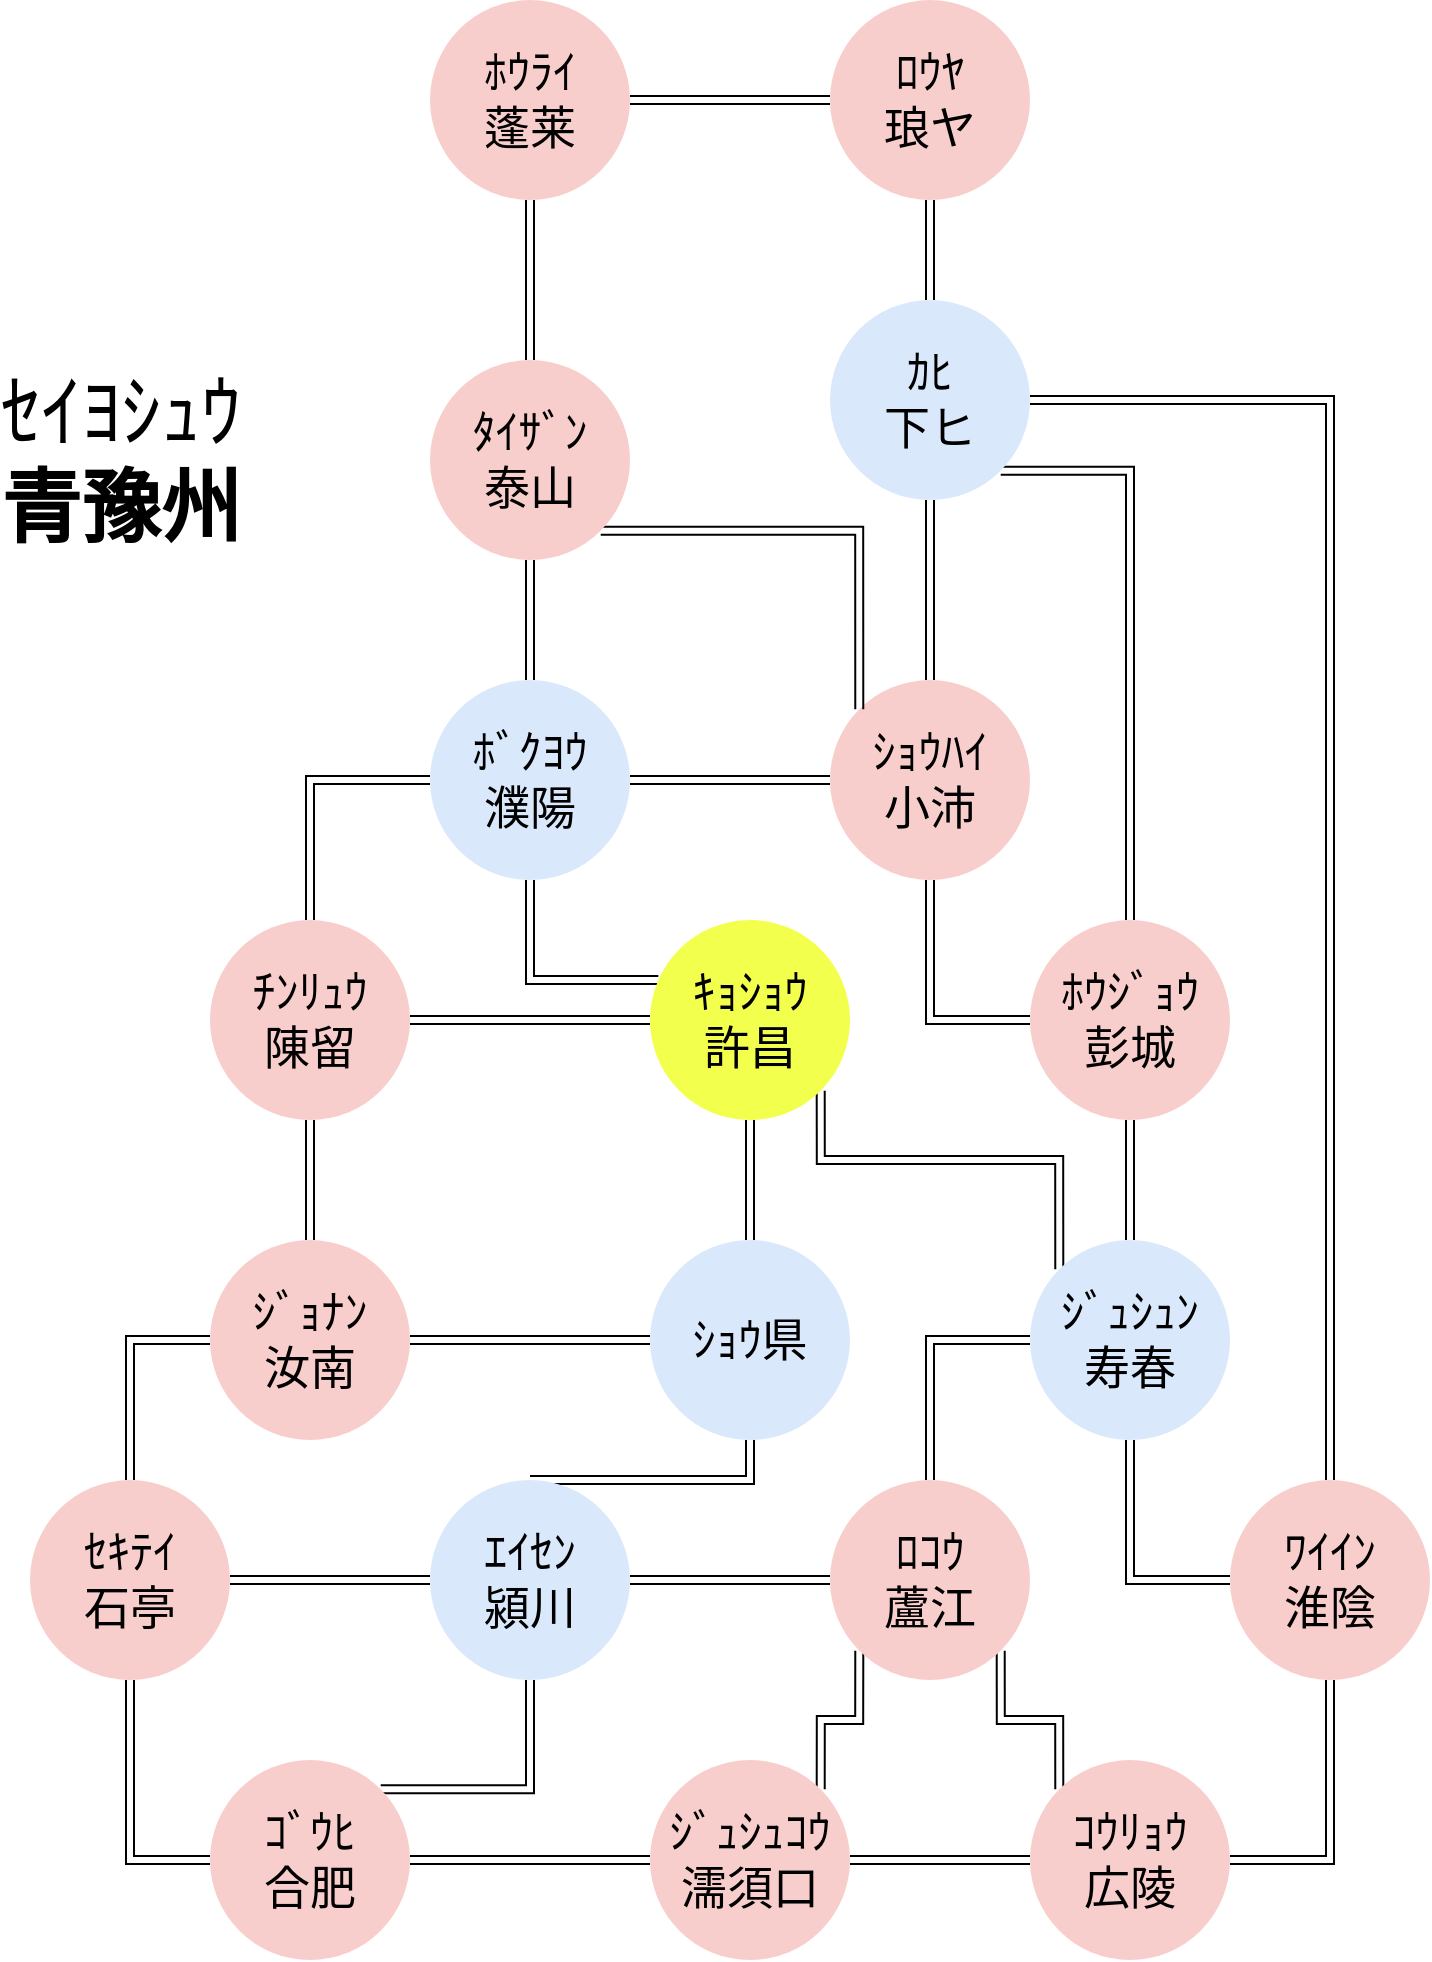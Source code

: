 <mxfile version="15.3.1" type="device"><diagram id="1eK4CfY0w5gUyLuzLvkL" name="Page-1"><mxGraphModel dx="1924" dy="1066" grid="1" gridSize="10" guides="1" tooltips="1" connect="1" arrows="1" fold="1" page="1" pageScale="1" pageWidth="3300" pageHeight="2339" math="0" shadow="0"><root><mxCell id="0"/><mxCell id="1" parent="0"/><mxCell id="Qp-iUQaq_wgZ0Uwwx0D0-1" value="&lt;font&gt;ｾｲﾖｼｭｳ&lt;br style=&quot;font-size: 40px&quot;&gt;&lt;b&gt;青豫州&lt;/b&gt;&lt;/font&gt;" style="text;html=1;align=center;verticalAlign=middle;resizable=0;points=[];autosize=1;strokeColor=none;fillColor=none;fontSize=40;horizontal=1;fontFamily=Georgia;" parent="1" vertex="1"><mxGeometry x="340" y="405" width="110" height="130" as="geometry"/></mxCell><mxCell id="Qp-iUQaq_wgZ0Uwwx0D0-35" style="edgeStyle=orthogonalEdgeStyle;shape=link;rounded=0;orthogonalLoop=1;jettySize=auto;html=1;entryX=0.5;entryY=1;entryDx=0;entryDy=0;" parent="1" source="Qp-iUQaq_wgZ0Uwwx0D0-2" target="Qp-iUQaq_wgZ0Uwwx0D0-6" edge="1"><mxGeometry relative="1" as="geometry"><Array as="points"><mxPoint x="600" y="730"/></Array></mxGeometry></mxCell><mxCell id="Qp-iUQaq_wgZ0Uwwx0D0-40" style="edgeStyle=orthogonalEdgeStyle;shape=link;rounded=0;orthogonalLoop=1;jettySize=auto;html=1;entryX=0.5;entryY=0;entryDx=0;entryDy=0;" parent="1" source="Qp-iUQaq_wgZ0Uwwx0D0-2" target="Qp-iUQaq_wgZ0Uwwx0D0-7" edge="1"><mxGeometry relative="1" as="geometry"/></mxCell><mxCell id="Qp-iUQaq_wgZ0Uwwx0D0-41" style="edgeStyle=orthogonalEdgeStyle;shape=link;rounded=0;orthogonalLoop=1;jettySize=auto;html=1;exitX=1;exitY=1;exitDx=0;exitDy=0;entryX=0;entryY=0;entryDx=0;entryDy=0;" parent="1" source="Qp-iUQaq_wgZ0Uwwx0D0-2" target="Qp-iUQaq_wgZ0Uwwx0D0-8" edge="1"><mxGeometry relative="1" as="geometry"><Array as="points"><mxPoint x="745" y="820"/><mxPoint x="865" y="820"/></Array></mxGeometry></mxCell><mxCell id="Qp-iUQaq_wgZ0Uwwx0D0-2" value="ｷｮｼｮｳ&lt;br&gt;許昌" style="ellipse;whiteSpace=wrap;html=1;aspect=fixed;fillColor=#F3FF4D;strokeColor=none;fontSize=23;fontStyle=0;strokeWidth=1;shadow=0;sketch=0;" parent="1" vertex="1"><mxGeometry x="660" y="700" width="100" height="100" as="geometry"/></mxCell><mxCell id="Qp-iUQaq_wgZ0Uwwx0D0-24" style="edgeStyle=orthogonalEdgeStyle;shape=link;rounded=0;orthogonalLoop=1;jettySize=auto;html=1;" parent="1" source="Qp-iUQaq_wgZ0Uwwx0D0-3" target="Qp-iUQaq_wgZ0Uwwx0D0-11" edge="1"><mxGeometry relative="1" as="geometry"/></mxCell><mxCell id="Qp-iUQaq_wgZ0Uwwx0D0-28" value="" style="edgeStyle=orthogonalEdgeStyle;shape=link;rounded=0;orthogonalLoop=1;jettySize=auto;html=1;" parent="1" source="Qp-iUQaq_wgZ0Uwwx0D0-3" target="Qp-iUQaq_wgZ0Uwwx0D0-15" edge="1"><mxGeometry relative="1" as="geometry"/></mxCell><mxCell id="Qp-iUQaq_wgZ0Uwwx0D0-29" style="edgeStyle=orthogonalEdgeStyle;shape=link;rounded=0;orthogonalLoop=1;jettySize=auto;html=1;exitX=1;exitY=1;exitDx=0;exitDy=0;entryX=0.5;entryY=0;entryDx=0;entryDy=0;" parent="1" source="Qp-iUQaq_wgZ0Uwwx0D0-3" target="Qp-iUQaq_wgZ0Uwwx0D0-14" edge="1"><mxGeometry relative="1" as="geometry"><Array as="points"><mxPoint x="900" y="475"/></Array></mxGeometry></mxCell><mxCell id="Qp-iUQaq_wgZ0Uwwx0D0-3" value="ｶﾋ&lt;br&gt;下ヒ" style="ellipse;whiteSpace=wrap;html=1;aspect=fixed;fillColor=#dae8fc;strokeColor=none;fontSize=23;fontStyle=0;sketch=0;shadow=0;" parent="1" vertex="1"><mxGeometry x="750" y="390" width="100" height="100" as="geometry"/></mxCell><mxCell id="Qp-iUQaq_wgZ0Uwwx0D0-23" value="" style="edgeStyle=orthogonalEdgeStyle;shape=link;rounded=0;orthogonalLoop=1;jettySize=auto;html=1;" parent="1" source="Qp-iUQaq_wgZ0Uwwx0D0-4" target="Qp-iUQaq_wgZ0Uwwx0D0-3" edge="1"><mxGeometry relative="1" as="geometry"/></mxCell><mxCell id="Qp-iUQaq_wgZ0Uwwx0D0-4" value="ﾛｳﾔ&lt;br&gt;琅ヤ" style="ellipse;whiteSpace=wrap;html=1;aspect=fixed;fillColor=#f8cecc;strokeColor=none;fontSize=23;fontStyle=0;sketch=0;shadow=0;" parent="1" vertex="1"><mxGeometry x="750" y="240" width="100" height="100" as="geometry"/></mxCell><mxCell id="Qp-iUQaq_wgZ0Uwwx0D0-43" style="edgeStyle=orthogonalEdgeStyle;shape=link;rounded=0;orthogonalLoop=1;jettySize=auto;html=1;entryX=0.5;entryY=1;entryDx=0;entryDy=0;" parent="1" source="Qp-iUQaq_wgZ0Uwwx0D0-5" target="Qp-iUQaq_wgZ0Uwwx0D0-7" edge="1"><mxGeometry relative="1" as="geometry"><Array as="points"><mxPoint x="710" y="980"/></Array></mxGeometry></mxCell><mxCell id="Qp-iUQaq_wgZ0Uwwx0D0-46" value="" style="edgeStyle=orthogonalEdgeStyle;shape=link;rounded=0;orthogonalLoop=1;jettySize=auto;html=1;" parent="1" source="Qp-iUQaq_wgZ0Uwwx0D0-5" target="Qp-iUQaq_wgZ0Uwwx0D0-18" edge="1"><mxGeometry relative="1" as="geometry"/></mxCell><mxCell id="IXil75HTticLhJSCTXwk-1" style="edgeStyle=orthogonalEdgeStyle;shape=link;rounded=0;orthogonalLoop=1;jettySize=auto;html=1;" edge="1" parent="1" source="Qp-iUQaq_wgZ0Uwwx0D0-5" target="Qp-iUQaq_wgZ0Uwwx0D0-13"><mxGeometry relative="1" as="geometry"/></mxCell><mxCell id="Qp-iUQaq_wgZ0Uwwx0D0-5" value="ｴｲｾﾝ&lt;br&gt;潁川" style="ellipse;whiteSpace=wrap;html=1;aspect=fixed;fillColor=#dae8fc;strokeColor=none;fontSize=23;fontStyle=0;sketch=0;shadow=0;" parent="1" vertex="1"><mxGeometry x="550" y="980" width="100" height="100" as="geometry"/></mxCell><mxCell id="Qp-iUQaq_wgZ0Uwwx0D0-31" value="" style="edgeStyle=orthogonalEdgeStyle;shape=link;rounded=0;orthogonalLoop=1;jettySize=auto;html=1;" parent="1" source="Qp-iUQaq_wgZ0Uwwx0D0-6" target="Qp-iUQaq_wgZ0Uwwx0D0-15" edge="1"><mxGeometry relative="1" as="geometry"/></mxCell><mxCell id="Qp-iUQaq_wgZ0Uwwx0D0-32" style="edgeStyle=orthogonalEdgeStyle;shape=link;rounded=0;orthogonalLoop=1;jettySize=auto;html=1;" parent="1" source="Qp-iUQaq_wgZ0Uwwx0D0-6" target="Qp-iUQaq_wgZ0Uwwx0D0-20" edge="1"><mxGeometry relative="1" as="geometry"/></mxCell><mxCell id="Qp-iUQaq_wgZ0Uwwx0D0-6" value="ﾎﾞｸﾖｳ&lt;br&gt;濮陽" style="ellipse;whiteSpace=wrap;html=1;aspect=fixed;fillColor=#dae8fc;strokeColor=none;fontSize=23;fontStyle=0;sketch=0;shadow=0;" parent="1" vertex="1"><mxGeometry x="550" y="580" width="100" height="100" as="geometry"/></mxCell><mxCell id="Qp-iUQaq_wgZ0Uwwx0D0-7" value="ｼｮｳ県" style="ellipse;whiteSpace=wrap;html=1;aspect=fixed;fillColor=#dae8fc;strokeColor=none;fontSize=23;fontStyle=0;sketch=0;shadow=0;" parent="1" vertex="1"><mxGeometry x="660" y="860" width="100" height="100" as="geometry"/></mxCell><mxCell id="Qp-iUQaq_wgZ0Uwwx0D0-59" style="edgeStyle=orthogonalEdgeStyle;shape=link;rounded=0;orthogonalLoop=1;jettySize=auto;html=1;entryX=0;entryY=0.5;entryDx=0;entryDy=0;" parent="1" source="Qp-iUQaq_wgZ0Uwwx0D0-8" target="Qp-iUQaq_wgZ0Uwwx0D0-11" edge="1"><mxGeometry relative="1" as="geometry"/></mxCell><mxCell id="Qp-iUQaq_wgZ0Uwwx0D0-8" value="ｼﾞｭｼｭﾝ&lt;br&gt;寿春" style="ellipse;whiteSpace=wrap;html=1;aspect=fixed;fillColor=#dae8fc;strokeColor=none;fontSize=23;fontStyle=0;sketch=0;shadow=0;" parent="1" vertex="1"><mxGeometry x="850" y="860" width="100" height="100" as="geometry"/></mxCell><mxCell id="Qp-iUQaq_wgZ0Uwwx0D0-22" value="" style="edgeStyle=orthogonalEdgeStyle;rounded=0;orthogonalLoop=1;jettySize=auto;html=1;shape=link;" parent="1" source="Qp-iUQaq_wgZ0Uwwx0D0-9" target="Qp-iUQaq_wgZ0Uwwx0D0-4" edge="1"><mxGeometry relative="1" as="geometry"/></mxCell><mxCell id="Qp-iUQaq_wgZ0Uwwx0D0-25" value="" style="edgeStyle=orthogonalEdgeStyle;shape=link;rounded=0;orthogonalLoop=1;jettySize=auto;html=1;" parent="1" source="Qp-iUQaq_wgZ0Uwwx0D0-9" target="Qp-iUQaq_wgZ0Uwwx0D0-16" edge="1"><mxGeometry relative="1" as="geometry"/></mxCell><mxCell id="Qp-iUQaq_wgZ0Uwwx0D0-9" value="ﾎｳﾗｲ&lt;br&gt;蓬莱" style="ellipse;whiteSpace=wrap;html=1;aspect=fixed;fillColor=#f8cecc;strokeColor=none;fontSize=23;fontStyle=0;sketch=0;shadow=0;" parent="1" vertex="1"><mxGeometry x="550" y="240" width="100" height="100" as="geometry"/></mxCell><mxCell id="Qp-iUQaq_wgZ0Uwwx0D0-55" style="edgeStyle=orthogonalEdgeStyle;shape=link;rounded=0;orthogonalLoop=1;jettySize=auto;html=1;exitX=0;exitY=0;exitDx=0;exitDy=0;entryX=1;entryY=1;entryDx=0;entryDy=0;" parent="1" source="Qp-iUQaq_wgZ0Uwwx0D0-10" target="Qp-iUQaq_wgZ0Uwwx0D0-13" edge="1"><mxGeometry relative="1" as="geometry"/></mxCell><mxCell id="Qp-iUQaq_wgZ0Uwwx0D0-10" value="ｺｳﾘｮｳ&lt;br&gt;広陵" style="ellipse;whiteSpace=wrap;html=1;aspect=fixed;fillColor=#f8cecc;strokeColor=none;fontSize=23;fontStyle=0;sketch=0;shadow=0;" parent="1" vertex="1"><mxGeometry x="850" y="1120" width="100" height="100" as="geometry"/></mxCell><mxCell id="Qp-iUQaq_wgZ0Uwwx0D0-56" style="edgeStyle=orthogonalEdgeStyle;shape=link;rounded=0;orthogonalLoop=1;jettySize=auto;html=1;entryX=1;entryY=0.5;entryDx=0;entryDy=0;" parent="1" source="Qp-iUQaq_wgZ0Uwwx0D0-11" target="Qp-iUQaq_wgZ0Uwwx0D0-10" edge="1"><mxGeometry relative="1" as="geometry"/></mxCell><mxCell id="Qp-iUQaq_wgZ0Uwwx0D0-11" value="ﾜｲｲﾝ&lt;br&gt;淮陰" style="ellipse;whiteSpace=wrap;html=1;aspect=fixed;fillColor=#f8cecc;strokeColor=none;fontSize=23;fontStyle=0;sketch=0;shadow=0;" parent="1" vertex="1"><mxGeometry x="950" y="980" width="100" height="100" as="geometry"/></mxCell><mxCell id="Qp-iUQaq_wgZ0Uwwx0D0-51" style="edgeStyle=orthogonalEdgeStyle;shape=link;rounded=0;orthogonalLoop=1;jettySize=auto;html=1;entryX=0;entryY=0.5;entryDx=0;entryDy=0;" parent="1" source="Qp-iUQaq_wgZ0Uwwx0D0-12" target="Qp-iUQaq_wgZ0Uwwx0D0-10" edge="1"><mxGeometry relative="1" as="geometry"/></mxCell><mxCell id="Qp-iUQaq_wgZ0Uwwx0D0-54" style="edgeStyle=orthogonalEdgeStyle;shape=link;rounded=0;orthogonalLoop=1;jettySize=auto;html=1;exitX=1;exitY=0;exitDx=0;exitDy=0;entryX=0;entryY=1;entryDx=0;entryDy=0;" parent="1" source="Qp-iUQaq_wgZ0Uwwx0D0-12" target="Qp-iUQaq_wgZ0Uwwx0D0-13" edge="1"><mxGeometry relative="1" as="geometry"/></mxCell><mxCell id="Qp-iUQaq_wgZ0Uwwx0D0-12" value="ｼﾞｭｼｭｺｳ&lt;br&gt;濡須口" style="ellipse;whiteSpace=wrap;html=1;aspect=fixed;fillColor=#f8cecc;strokeColor=none;fontSize=23;fontStyle=0;sketch=0;shadow=0;" parent="1" vertex="1"><mxGeometry x="660" y="1120" width="100" height="100" as="geometry"/></mxCell><mxCell id="Qp-iUQaq_wgZ0Uwwx0D0-58" style="edgeStyle=orthogonalEdgeStyle;shape=link;rounded=0;orthogonalLoop=1;jettySize=auto;html=1;entryX=0;entryY=0.5;entryDx=0;entryDy=0;" parent="1" source="Qp-iUQaq_wgZ0Uwwx0D0-13" target="Qp-iUQaq_wgZ0Uwwx0D0-8" edge="1"><mxGeometry relative="1" as="geometry"/></mxCell><mxCell id="Qp-iUQaq_wgZ0Uwwx0D0-13" value="ﾛｺｳ&lt;br&gt;蘆江" style="ellipse;whiteSpace=wrap;html=1;aspect=fixed;fillColor=#f8cecc;strokeColor=none;fontSize=23;fontStyle=0;sketch=0;shadow=0;" parent="1" vertex="1"><mxGeometry x="750" y="980" width="100" height="100" as="geometry"/></mxCell><mxCell id="Qp-iUQaq_wgZ0Uwwx0D0-42" style="edgeStyle=orthogonalEdgeStyle;shape=link;rounded=0;orthogonalLoop=1;jettySize=auto;html=1;entryX=0.5;entryY=0;entryDx=0;entryDy=0;" parent="1" source="Qp-iUQaq_wgZ0Uwwx0D0-14" target="Qp-iUQaq_wgZ0Uwwx0D0-8" edge="1"><mxGeometry relative="1" as="geometry"/></mxCell><mxCell id="Qp-iUQaq_wgZ0Uwwx0D0-14" value="ﾎｳｼﾞｮｳ&lt;br&gt;彭城" style="ellipse;whiteSpace=wrap;html=1;aspect=fixed;fillColor=#f8cecc;strokeColor=none;fontSize=23;fontStyle=0;sketch=0;shadow=0;" parent="1" vertex="1"><mxGeometry x="850" y="700" width="100" height="100" as="geometry"/></mxCell><mxCell id="Qp-iUQaq_wgZ0Uwwx0D0-33" style="edgeStyle=orthogonalEdgeStyle;shape=link;rounded=0;orthogonalLoop=1;jettySize=auto;html=1;entryX=0;entryY=0.5;entryDx=0;entryDy=0;" parent="1" source="Qp-iUQaq_wgZ0Uwwx0D0-15" target="Qp-iUQaq_wgZ0Uwwx0D0-14" edge="1"><mxGeometry relative="1" as="geometry"/></mxCell><mxCell id="Qp-iUQaq_wgZ0Uwwx0D0-15" value="ｼｮｳﾊｲ&lt;br&gt;小沛" style="ellipse;whiteSpace=wrap;html=1;aspect=fixed;fillColor=#f8cecc;strokeColor=none;fontSize=23;fontStyle=0;sketch=0;shadow=0;" parent="1" vertex="1"><mxGeometry x="750" y="580" width="100" height="100" as="geometry"/></mxCell><mxCell id="Qp-iUQaq_wgZ0Uwwx0D0-26" value="" style="edgeStyle=orthogonalEdgeStyle;shape=link;rounded=0;orthogonalLoop=1;jettySize=auto;html=1;" parent="1" source="Qp-iUQaq_wgZ0Uwwx0D0-16" target="Qp-iUQaq_wgZ0Uwwx0D0-6" edge="1"><mxGeometry relative="1" as="geometry"/></mxCell><mxCell id="Qp-iUQaq_wgZ0Uwwx0D0-30" style="edgeStyle=orthogonalEdgeStyle;shape=link;rounded=0;orthogonalLoop=1;jettySize=auto;html=1;exitX=1;exitY=1;exitDx=0;exitDy=0;entryX=0;entryY=0;entryDx=0;entryDy=0;" parent="1" source="Qp-iUQaq_wgZ0Uwwx0D0-16" target="Qp-iUQaq_wgZ0Uwwx0D0-15" edge="1"><mxGeometry relative="1" as="geometry"><Array as="points"><mxPoint x="765" y="505"/></Array></mxGeometry></mxCell><mxCell id="Qp-iUQaq_wgZ0Uwwx0D0-16" value="ﾀｲｻﾞﾝ&lt;br&gt;泰山" style="ellipse;whiteSpace=wrap;html=1;aspect=fixed;fillColor=#f8cecc;strokeColor=none;fontSize=23;fontStyle=0;sketch=0;shadow=0;" parent="1" vertex="1"><mxGeometry x="550" y="420" width="100" height="100" as="geometry"/></mxCell><mxCell id="Qp-iUQaq_wgZ0Uwwx0D0-50" style="edgeStyle=orthogonalEdgeStyle;shape=link;rounded=0;orthogonalLoop=1;jettySize=auto;html=1;" parent="1" source="Qp-iUQaq_wgZ0Uwwx0D0-17" target="Qp-iUQaq_wgZ0Uwwx0D0-12" edge="1"><mxGeometry relative="1" as="geometry"/></mxCell><mxCell id="Qp-iUQaq_wgZ0Uwwx0D0-60" style="edgeStyle=orthogonalEdgeStyle;shape=link;rounded=0;orthogonalLoop=1;jettySize=auto;html=1;exitX=1;exitY=0;exitDx=0;exitDy=0;entryX=0.5;entryY=1;entryDx=0;entryDy=0;" parent="1" source="Qp-iUQaq_wgZ0Uwwx0D0-17" target="Qp-iUQaq_wgZ0Uwwx0D0-5" edge="1"><mxGeometry relative="1" as="geometry"/></mxCell><mxCell id="Qp-iUQaq_wgZ0Uwwx0D0-17" value="ｺﾞｳﾋ&lt;br&gt;合肥" style="ellipse;whiteSpace=wrap;html=1;aspect=fixed;fillColor=#f8cecc;strokeColor=none;fontSize=23;fontStyle=0;sketch=0;shadow=0;" parent="1" vertex="1"><mxGeometry x="440" y="1120" width="100" height="100" as="geometry"/></mxCell><mxCell id="Qp-iUQaq_wgZ0Uwwx0D0-38" style="edgeStyle=orthogonalEdgeStyle;shape=link;rounded=0;orthogonalLoop=1;jettySize=auto;html=1;entryX=0;entryY=0.5;entryDx=0;entryDy=0;" parent="1" source="Qp-iUQaq_wgZ0Uwwx0D0-18" target="Qp-iUQaq_wgZ0Uwwx0D0-19" edge="1"><mxGeometry relative="1" as="geometry"/></mxCell><mxCell id="Qp-iUQaq_wgZ0Uwwx0D0-47" style="edgeStyle=orthogonalEdgeStyle;shape=link;rounded=0;orthogonalLoop=1;jettySize=auto;html=1;entryX=0;entryY=0.5;entryDx=0;entryDy=0;" parent="1" source="Qp-iUQaq_wgZ0Uwwx0D0-18" target="Qp-iUQaq_wgZ0Uwwx0D0-17" edge="1"><mxGeometry relative="1" as="geometry"/></mxCell><mxCell id="Qp-iUQaq_wgZ0Uwwx0D0-18" value="ｾｷﾃｲ&lt;br&gt;石亭" style="ellipse;whiteSpace=wrap;html=1;aspect=fixed;fillColor=#f8cecc;strokeColor=none;fontSize=23;fontStyle=0;sketch=0;shadow=0;" parent="1" vertex="1"><mxGeometry x="350" y="980" width="100" height="100" as="geometry"/></mxCell><mxCell id="Qp-iUQaq_wgZ0Uwwx0D0-39" style="edgeStyle=orthogonalEdgeStyle;shape=link;rounded=0;orthogonalLoop=1;jettySize=auto;html=1;entryX=0;entryY=0.5;entryDx=0;entryDy=0;" parent="1" source="Qp-iUQaq_wgZ0Uwwx0D0-19" target="Qp-iUQaq_wgZ0Uwwx0D0-7" edge="1"><mxGeometry relative="1" as="geometry"/></mxCell><mxCell id="Qp-iUQaq_wgZ0Uwwx0D0-19" value="ｼﾞｮﾅﾝ&lt;br&gt;汝南" style="ellipse;whiteSpace=wrap;html=1;aspect=fixed;fillColor=#f8cecc;strokeColor=none;fontSize=23;fontStyle=0;sketch=0;shadow=0;" parent="1" vertex="1"><mxGeometry x="440" y="860" width="100" height="100" as="geometry"/></mxCell><mxCell id="Qp-iUQaq_wgZ0Uwwx0D0-36" style="edgeStyle=orthogonalEdgeStyle;shape=link;rounded=0;orthogonalLoop=1;jettySize=auto;html=1;entryX=0;entryY=0.5;entryDx=0;entryDy=0;" parent="1" source="Qp-iUQaq_wgZ0Uwwx0D0-20" target="Qp-iUQaq_wgZ0Uwwx0D0-2" edge="1"><mxGeometry relative="1" as="geometry"/></mxCell><mxCell id="Qp-iUQaq_wgZ0Uwwx0D0-37" value="" style="edgeStyle=orthogonalEdgeStyle;shape=link;rounded=0;orthogonalLoop=1;jettySize=auto;html=1;" parent="1" source="Qp-iUQaq_wgZ0Uwwx0D0-20" target="Qp-iUQaq_wgZ0Uwwx0D0-19" edge="1"><mxGeometry relative="1" as="geometry"/></mxCell><mxCell id="Qp-iUQaq_wgZ0Uwwx0D0-20" value="ﾁﾝﾘｭｳ&lt;br&gt;陳留" style="ellipse;whiteSpace=wrap;html=1;aspect=fixed;fillColor=#f8cecc;strokeColor=none;fontSize=23;fontStyle=0;sketch=0;shadow=0;" parent="1" vertex="1"><mxGeometry x="440" y="700" width="100" height="100" as="geometry"/></mxCell></root></mxGraphModel></diagram></mxfile>